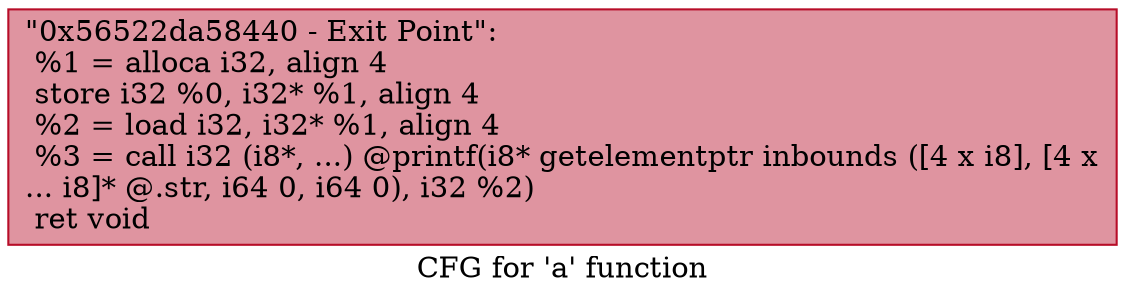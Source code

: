 digraph "CFG for 'a' function" {
	label="CFG for 'a' function";

	Node0x56522da58440 [shape=record,color="#b70d28ff", style=filled, fillcolor="#b70d2870",label="{\"0x56522da58440 - Exit Point\":\l  %1 = alloca i32, align 4\l  store i32 %0, i32* %1, align 4\l  %2 = load i32, i32* %1, align 4\l  %3 = call i32 (i8*, ...) @printf(i8* getelementptr inbounds ([4 x i8], [4 x\l... i8]* @.str, i64 0, i64 0), i32 %2)\l  ret void\l}"];
}
